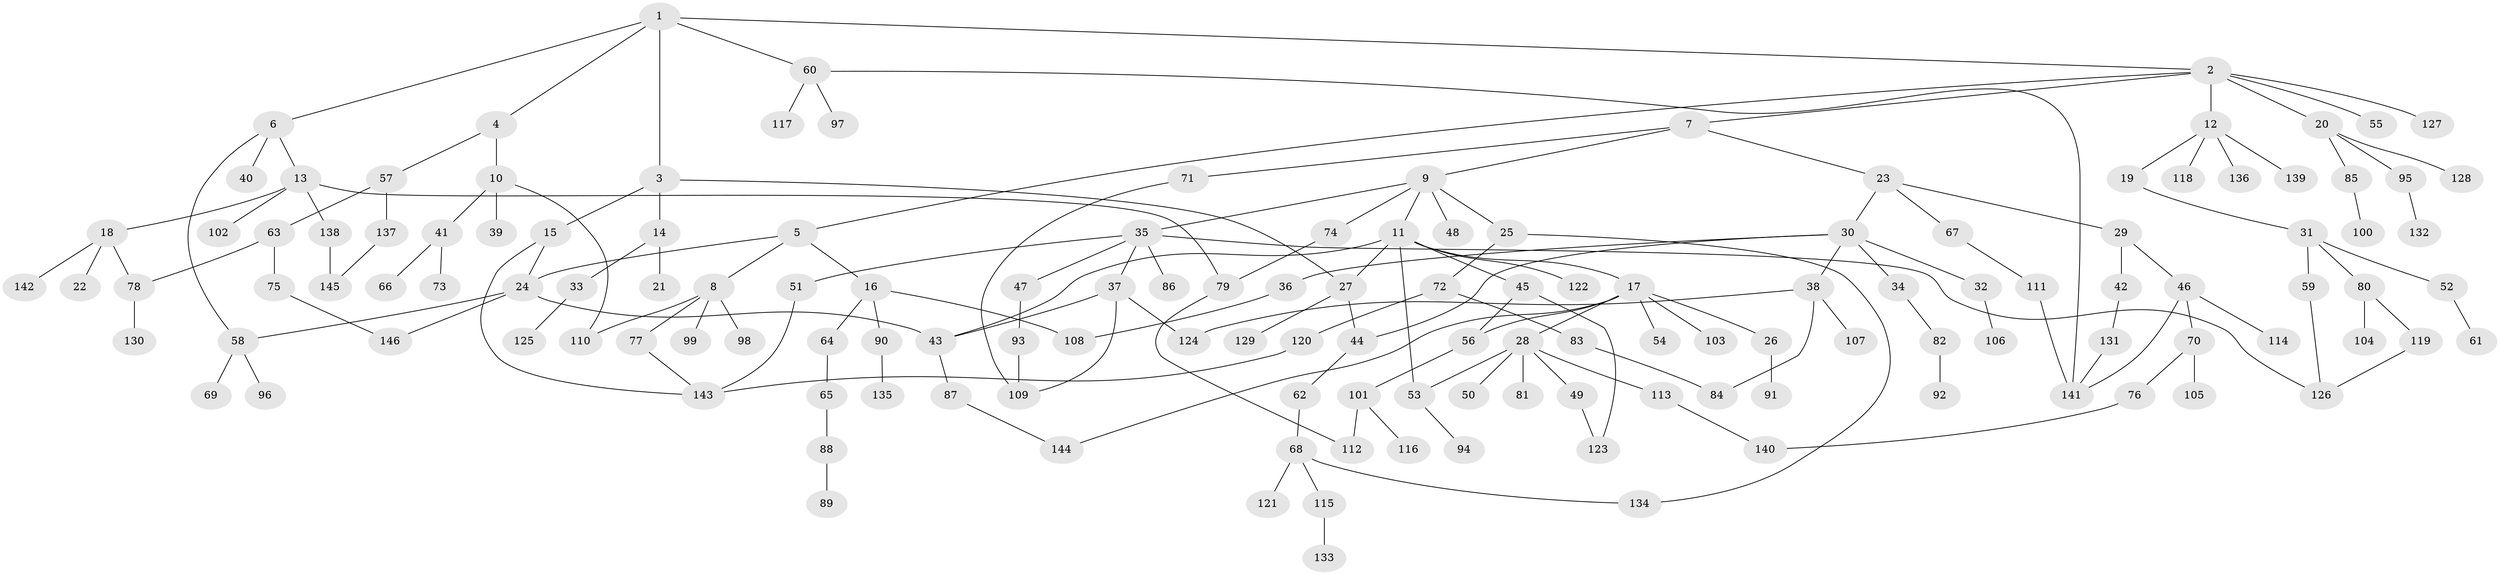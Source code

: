 // Generated by graph-tools (version 1.1) at 2025/34/03/09/25 02:34:17]
// undirected, 146 vertices, 176 edges
graph export_dot {
graph [start="1"]
  node [color=gray90,style=filled];
  1;
  2;
  3;
  4;
  5;
  6;
  7;
  8;
  9;
  10;
  11;
  12;
  13;
  14;
  15;
  16;
  17;
  18;
  19;
  20;
  21;
  22;
  23;
  24;
  25;
  26;
  27;
  28;
  29;
  30;
  31;
  32;
  33;
  34;
  35;
  36;
  37;
  38;
  39;
  40;
  41;
  42;
  43;
  44;
  45;
  46;
  47;
  48;
  49;
  50;
  51;
  52;
  53;
  54;
  55;
  56;
  57;
  58;
  59;
  60;
  61;
  62;
  63;
  64;
  65;
  66;
  67;
  68;
  69;
  70;
  71;
  72;
  73;
  74;
  75;
  76;
  77;
  78;
  79;
  80;
  81;
  82;
  83;
  84;
  85;
  86;
  87;
  88;
  89;
  90;
  91;
  92;
  93;
  94;
  95;
  96;
  97;
  98;
  99;
  100;
  101;
  102;
  103;
  104;
  105;
  106;
  107;
  108;
  109;
  110;
  111;
  112;
  113;
  114;
  115;
  116;
  117;
  118;
  119;
  120;
  121;
  122;
  123;
  124;
  125;
  126;
  127;
  128;
  129;
  130;
  131;
  132;
  133;
  134;
  135;
  136;
  137;
  138;
  139;
  140;
  141;
  142;
  143;
  144;
  145;
  146;
  1 -- 2;
  1 -- 3;
  1 -- 4;
  1 -- 6;
  1 -- 60;
  2 -- 5;
  2 -- 7;
  2 -- 12;
  2 -- 20;
  2 -- 55;
  2 -- 127;
  3 -- 14;
  3 -- 15;
  3 -- 27;
  4 -- 10;
  4 -- 57;
  5 -- 8;
  5 -- 16;
  5 -- 24;
  6 -- 13;
  6 -- 40;
  6 -- 58;
  7 -- 9;
  7 -- 23;
  7 -- 71;
  8 -- 77;
  8 -- 98;
  8 -- 99;
  8 -- 110;
  9 -- 11;
  9 -- 25;
  9 -- 35;
  9 -- 48;
  9 -- 74;
  10 -- 39;
  10 -- 41;
  10 -- 110;
  11 -- 17;
  11 -- 27;
  11 -- 43;
  11 -- 45;
  11 -- 53;
  11 -- 122;
  12 -- 19;
  12 -- 118;
  12 -- 136;
  12 -- 139;
  13 -- 18;
  13 -- 102;
  13 -- 138;
  13 -- 79;
  14 -- 21;
  14 -- 33;
  15 -- 143;
  15 -- 24;
  16 -- 64;
  16 -- 90;
  16 -- 108;
  17 -- 26;
  17 -- 28;
  17 -- 54;
  17 -- 103;
  17 -- 144;
  17 -- 56;
  18 -- 22;
  18 -- 142;
  18 -- 78;
  19 -- 31;
  20 -- 85;
  20 -- 95;
  20 -- 128;
  23 -- 29;
  23 -- 30;
  23 -- 67;
  24 -- 58;
  24 -- 43;
  24 -- 146;
  25 -- 72;
  25 -- 134;
  26 -- 91;
  27 -- 44;
  27 -- 129;
  28 -- 49;
  28 -- 50;
  28 -- 81;
  28 -- 113;
  28 -- 53;
  29 -- 42;
  29 -- 46;
  30 -- 32;
  30 -- 34;
  30 -- 36;
  30 -- 38;
  30 -- 44;
  31 -- 52;
  31 -- 59;
  31 -- 80;
  32 -- 106;
  33 -- 125;
  34 -- 82;
  35 -- 37;
  35 -- 47;
  35 -- 51;
  35 -- 86;
  35 -- 126;
  36 -- 108;
  37 -- 109;
  37 -- 43;
  37 -- 124;
  38 -- 107;
  38 -- 124;
  38 -- 84;
  41 -- 66;
  41 -- 73;
  42 -- 131;
  43 -- 87;
  44 -- 62;
  45 -- 56;
  45 -- 123;
  46 -- 70;
  46 -- 114;
  46 -- 141;
  47 -- 93;
  49 -- 123;
  51 -- 143;
  52 -- 61;
  53 -- 94;
  56 -- 101;
  57 -- 63;
  57 -- 137;
  58 -- 69;
  58 -- 96;
  59 -- 126;
  60 -- 97;
  60 -- 117;
  60 -- 141;
  62 -- 68;
  63 -- 75;
  63 -- 78;
  64 -- 65;
  65 -- 88;
  67 -- 111;
  68 -- 115;
  68 -- 121;
  68 -- 134;
  70 -- 76;
  70 -- 105;
  71 -- 109;
  72 -- 83;
  72 -- 120;
  74 -- 79;
  75 -- 146;
  76 -- 140;
  77 -- 143;
  78 -- 130;
  79 -- 112;
  80 -- 104;
  80 -- 119;
  82 -- 92;
  83 -- 84;
  85 -- 100;
  87 -- 144;
  88 -- 89;
  90 -- 135;
  93 -- 109;
  95 -- 132;
  101 -- 116;
  101 -- 112;
  111 -- 141;
  113 -- 140;
  115 -- 133;
  119 -- 126;
  120 -- 143;
  131 -- 141;
  137 -- 145;
  138 -- 145;
}
